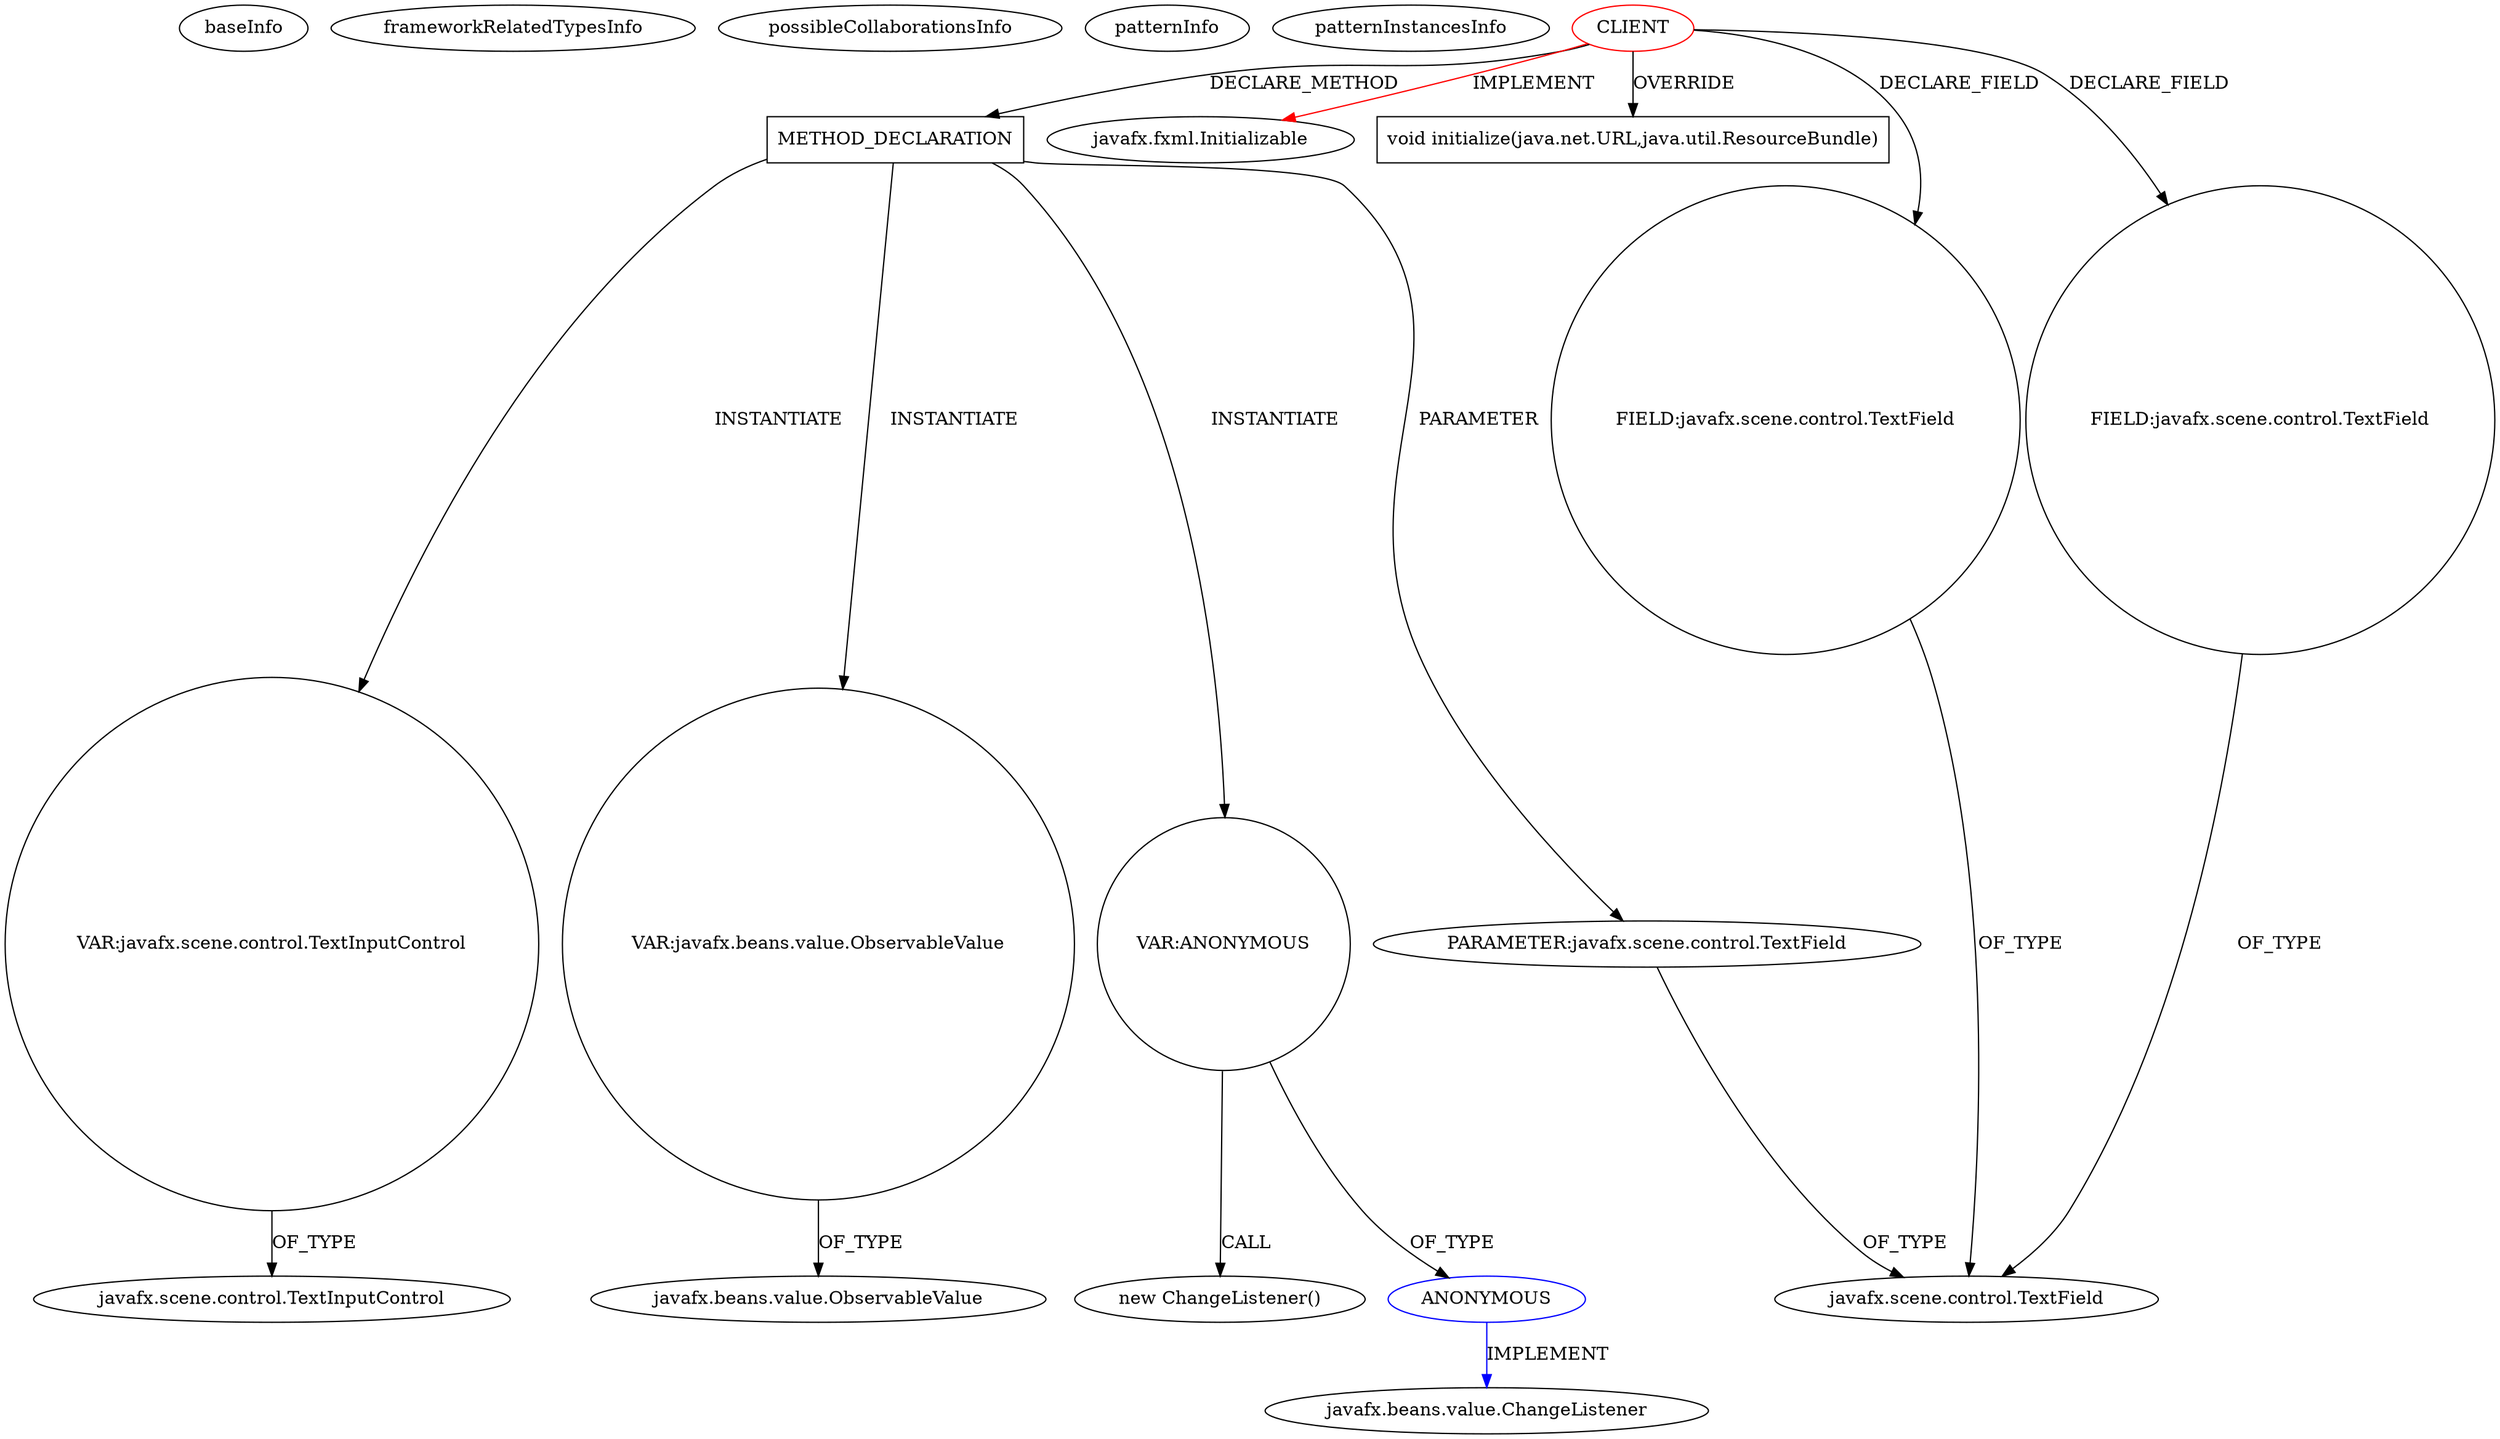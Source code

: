 digraph {
baseInfo[graphId=3258,category="pattern",isAnonymous=false,possibleRelation=true]
frameworkRelatedTypesInfo[0="javafx.fxml.Initializable"]
possibleCollaborationsInfo[0="3258~INSTANTIATION-CLIENT_METHOD_DECLARATION-~javafx.fxml.Initializable ~javafx.beans.value.ChangeListener ~false~true"]
patternInfo[frequency=2.0,patternRootClient=0]
patternInstancesInfo[0="stachura93-imageDownloadJavaFX~/stachura93-imageDownloadJavaFX/imageDownloadJavaFX-master/src/imageDownload/controller/Controller.java~Controller~4260",1="amau-classifier~/amau-classifier/classifier-master/src/main/java/me/data/DataController.java~DataController~1800"]
381[label="PARAMETER:javafx.scene.control.TextField",vertexType="PARAMETER_DECLARATION",isFrameworkType=false]
380[label="METHOD_DECLARATION",vertexType="CLIENT_METHOD_DECLARATION",isFrameworkType=false,shape=box]
0[label="CLIENT",vertexType="ROOT_CLIENT_CLASS_DECLARATION",isFrameworkType=false,color=red]
390[label="VAR:ANONYMOUS",vertexType="VARIABLE_EXPRESION",isFrameworkType=false,shape=circle]
391[label="ANONYMOUS",vertexType="REFERENCE_ANONYMOUS_DECLARATION",isFrameworkType=false,color=blue]
389[label="new ChangeListener()",vertexType="CONSTRUCTOR_CALL",isFrameworkType=false]
1[label="javafx.fxml.Initializable",vertexType="FRAMEWORK_INTERFACE_TYPE",isFrameworkType=false]
3[label="javafx.scene.control.TextField",vertexType="FRAMEWORK_CLASS_TYPE",isFrameworkType=false]
54[label="void initialize(java.net.URL,java.util.ResourceBundle)",vertexType="OVERRIDING_METHOD_DECLARATION",isFrameworkType=false,shape=box]
67[label="javafx.beans.value.ChangeListener",vertexType="FRAMEWORK_INTERFACE_TYPE",isFrameworkType=false]
386[label="VAR:javafx.scene.control.TextInputControl",vertexType="VARIABLE_EXPRESION",isFrameworkType=false,shape=circle]
57[label="javafx.scene.control.TextInputControl",vertexType="FRAMEWORK_CLASS_TYPE",isFrameworkType=false]
383[label="VAR:javafx.beans.value.ObservableValue",vertexType="VARIABLE_EXPRESION",isFrameworkType=false,shape=circle]
60[label="javafx.beans.value.ObservableValue",vertexType="FRAMEWORK_INTERFACE_TYPE",isFrameworkType=false]
50[label="FIELD:javafx.scene.control.TextField",vertexType="FIELD_DECLARATION",isFrameworkType=false,shape=circle]
48[label="FIELD:javafx.scene.control.TextField",vertexType="FIELD_DECLARATION",isFrameworkType=false,shape=circle]
380->390[label="INSTANTIATE"]
0->50[label="DECLARE_FIELD"]
383->60[label="OF_TYPE"]
380->383[label="INSTANTIATE"]
386->57[label="OF_TYPE"]
0->54[label="OVERRIDE"]
381->3[label="OF_TYPE"]
390->389[label="CALL"]
0->380[label="DECLARE_METHOD"]
391->67[label="IMPLEMENT",color=blue]
390->391[label="OF_TYPE"]
0->1[label="IMPLEMENT",color=red]
0->48[label="DECLARE_FIELD"]
380->381[label="PARAMETER"]
380->386[label="INSTANTIATE"]
48->3[label="OF_TYPE"]
50->3[label="OF_TYPE"]
}
